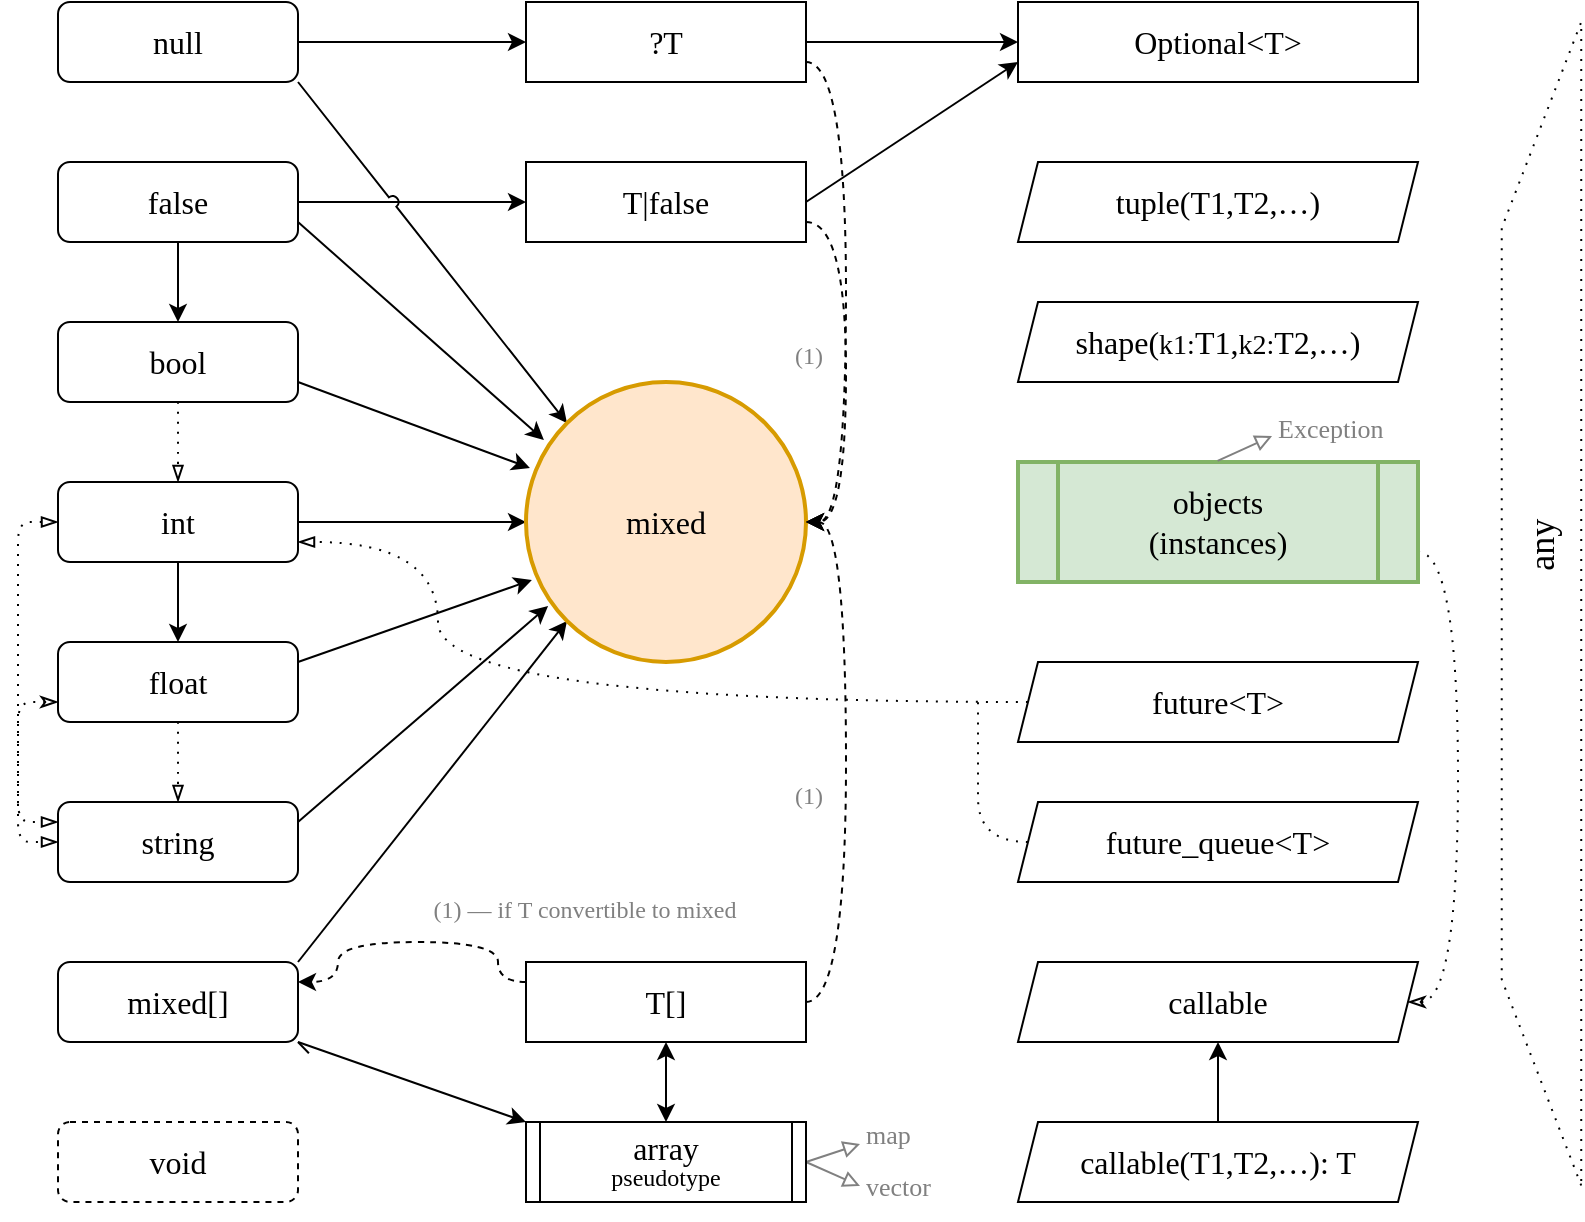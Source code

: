 <mxfile version="13.7.3" type="device"><diagram id="5Eze099NnH6Lw7oFAB2E" name="Page-1"><mxGraphModel dx="1113" dy="733" grid="1" gridSize="10" guides="1" tooltips="1" connect="1" arrows="1" fold="1" page="1" pageScale="1" pageWidth="827" pageHeight="1169" math="0" shadow="0"><root><mxCell id="0"/><mxCell id="1" parent="0"/><mxCell id="SZuOHJ9TGRIRLxZ6hjZn-26" style="edgeStyle=orthogonalEdgeStyle;rounded=0;orthogonalLoop=1;jettySize=auto;html=1;exitX=0.5;exitY=1;exitDx=0;exitDy=0;entryX=0.5;entryY=0;entryDx=0;entryDy=0;fontFamily=Verdana;fontSize=18;" edge="1" parent="1" source="SZuOHJ9TGRIRLxZ6hjZn-2" target="SZuOHJ9TGRIRLxZ6hjZn-3"><mxGeometry relative="1" as="geometry"/></mxCell><mxCell id="SZuOHJ9TGRIRLxZ6hjZn-30" style="edgeStyle=orthogonalEdgeStyle;orthogonalLoop=1;jettySize=auto;html=1;exitX=0;exitY=0.5;exitDx=0;exitDy=0;entryX=0;entryY=0.5;entryDx=0;entryDy=0;fontFamily=Verdana;fontSize=18;jumpStyle=arc;dashed=1;dashPattern=1 4;endArrow=blockThin;endFill=0;startArrow=blockThin;startFill=0;" edge="1" parent="1" source="SZuOHJ9TGRIRLxZ6hjZn-2" target="SZuOHJ9TGRIRLxZ6hjZn-5"><mxGeometry relative="1" as="geometry"><Array as="points"><mxPoint x="160" y="270"/><mxPoint x="160" y="430"/></Array></mxGeometry></mxCell><mxCell id="SZuOHJ9TGRIRLxZ6hjZn-38" style="edgeStyle=none;rounded=0;jumpStyle=arc;orthogonalLoop=1;jettySize=auto;html=1;exitX=1;exitY=0.5;exitDx=0;exitDy=0;entryX=0;entryY=0.5;entryDx=0;entryDy=0;endArrow=classic;endFill=1;fontFamily=Verdana;fontSize=18;" edge="1" parent="1" source="SZuOHJ9TGRIRLxZ6hjZn-2" target="SZuOHJ9TGRIRLxZ6hjZn-9"><mxGeometry relative="1" as="geometry"/></mxCell><mxCell id="SZuOHJ9TGRIRLxZ6hjZn-2" value="int" style="rounded=1;whiteSpace=wrap;html=1;fontSize=16;fontFamily=Verdana;" vertex="1" parent="1"><mxGeometry x="180" y="250" width="120" height="40" as="geometry"/></mxCell><mxCell id="SZuOHJ9TGRIRLxZ6hjZn-32" style="edgeStyle=orthogonalEdgeStyle;jumpStyle=arc;orthogonalLoop=1;jettySize=auto;html=1;exitX=0;exitY=0.75;exitDx=0;exitDy=0;entryX=0;entryY=0.25;entryDx=0;entryDy=0;dashed=1;dashPattern=1 4;endArrow=blockThin;endFill=0;fontFamily=Verdana;fontSize=18;startArrow=classicThin;startFill=0;" edge="1" parent="1" source="SZuOHJ9TGRIRLxZ6hjZn-3" target="SZuOHJ9TGRIRLxZ6hjZn-5"><mxGeometry relative="1" as="geometry"/></mxCell><mxCell id="SZuOHJ9TGRIRLxZ6hjZn-33" style="edgeStyle=orthogonalEdgeStyle;curved=1;jumpStyle=arc;orthogonalLoop=1;jettySize=auto;html=1;exitX=0.5;exitY=1;exitDx=0;exitDy=0;entryX=0.5;entryY=0;entryDx=0;entryDy=0;dashed=1;dashPattern=1 4;endArrow=blockThin;endFill=0;fontFamily=Verdana;fontSize=18;" edge="1" parent="1" source="SZuOHJ9TGRIRLxZ6hjZn-3" target="SZuOHJ9TGRIRLxZ6hjZn-5"><mxGeometry relative="1" as="geometry"/></mxCell><mxCell id="SZuOHJ9TGRIRLxZ6hjZn-39" style="edgeStyle=none;rounded=0;jumpStyle=arc;orthogonalLoop=1;jettySize=auto;html=1;exitX=1;exitY=0.25;exitDx=0;exitDy=0;entryX=0.021;entryY=0.707;entryDx=0;entryDy=0;entryPerimeter=0;endArrow=classic;endFill=1;fontFamily=Verdana;fontSize=18;" edge="1" parent="1" source="SZuOHJ9TGRIRLxZ6hjZn-3" target="SZuOHJ9TGRIRLxZ6hjZn-9"><mxGeometry relative="1" as="geometry"/></mxCell><mxCell id="SZuOHJ9TGRIRLxZ6hjZn-3" value="float" style="rounded=1;whiteSpace=wrap;html=1;fontSize=16;fontFamily=Verdana;" vertex="1" parent="1"><mxGeometry x="180" y="330" width="120" height="40" as="geometry"/></mxCell><mxCell id="SZuOHJ9TGRIRLxZ6hjZn-27" style="edgeStyle=orthogonalEdgeStyle;orthogonalLoop=1;jettySize=auto;html=1;exitX=0.5;exitY=1;exitDx=0;exitDy=0;entryX=0.5;entryY=0;entryDx=0;entryDy=0;fontFamily=Verdana;fontSize=18;curved=1;dashed=1;dashPattern=1 4;endArrow=blockThin;endFill=0;" edge="1" parent="1" source="SZuOHJ9TGRIRLxZ6hjZn-4" target="SZuOHJ9TGRIRLxZ6hjZn-2"><mxGeometry relative="1" as="geometry"/></mxCell><mxCell id="SZuOHJ9TGRIRLxZ6hjZn-37" style="edgeStyle=none;rounded=0;jumpStyle=arc;orthogonalLoop=1;jettySize=auto;html=1;exitX=1;exitY=0.75;exitDx=0;exitDy=0;endArrow=classic;endFill=1;fontFamily=Verdana;fontSize=18;entryX=0.014;entryY=0.307;entryDx=0;entryDy=0;entryPerimeter=0;" edge="1" parent="1" source="SZuOHJ9TGRIRLxZ6hjZn-4" target="SZuOHJ9TGRIRLxZ6hjZn-9"><mxGeometry relative="1" as="geometry"/></mxCell><mxCell id="SZuOHJ9TGRIRLxZ6hjZn-4" value="bool" style="rounded=1;whiteSpace=wrap;html=1;fontSize=16;fontFamily=Verdana;" vertex="1" parent="1"><mxGeometry x="180" y="170" width="120" height="40" as="geometry"/></mxCell><mxCell id="SZuOHJ9TGRIRLxZ6hjZn-40" style="edgeStyle=none;rounded=0;jumpStyle=arc;orthogonalLoop=1;jettySize=auto;html=1;exitX=1;exitY=0.25;exitDx=0;exitDy=0;endArrow=classic;endFill=1;fontFamily=Verdana;fontSize=18;entryX=0.079;entryY=0.8;entryDx=0;entryDy=0;entryPerimeter=0;" edge="1" parent="1" source="SZuOHJ9TGRIRLxZ6hjZn-5" target="SZuOHJ9TGRIRLxZ6hjZn-9"><mxGeometry relative="1" as="geometry"/></mxCell><mxCell id="SZuOHJ9TGRIRLxZ6hjZn-5" value="string" style="rounded=1;whiteSpace=wrap;html=1;fontSize=16;fontFamily=Verdana;" vertex="1" parent="1"><mxGeometry x="180" y="410" width="120" height="40" as="geometry"/></mxCell><mxCell id="SZuOHJ9TGRIRLxZ6hjZn-41" style="edgeStyle=none;rounded=0;jumpStyle=arc;orthogonalLoop=1;jettySize=auto;html=1;exitX=1;exitY=0;exitDx=0;exitDy=0;entryX=0;entryY=1;entryDx=0;entryDy=0;endArrow=classic;endFill=1;fontFamily=Verdana;fontSize=18;" edge="1" parent="1" source="SZuOHJ9TGRIRLxZ6hjZn-6" target="SZuOHJ9TGRIRLxZ6hjZn-9"><mxGeometry relative="1" as="geometry"/></mxCell><mxCell id="SZuOHJ9TGRIRLxZ6hjZn-6" value="mixed[]" style="rounded=1;whiteSpace=wrap;html=1;fontSize=16;fontFamily=Verdana;" vertex="1" parent="1"><mxGeometry x="180" y="490" width="120" height="40" as="geometry"/></mxCell><mxCell id="SZuOHJ9TGRIRLxZ6hjZn-24" style="edgeStyle=orthogonalEdgeStyle;rounded=0;orthogonalLoop=1;jettySize=auto;html=1;exitX=1;exitY=0.5;exitDx=0;exitDy=0;entryX=0;entryY=0.5;entryDx=0;entryDy=0;fontFamily=Verdana;fontSize=18;" edge="1" parent="1" source="SZuOHJ9TGRIRLxZ6hjZn-7" target="SZuOHJ9TGRIRLxZ6hjZn-11"><mxGeometry relative="1" as="geometry"/></mxCell><mxCell id="SZuOHJ9TGRIRLxZ6hjZn-25" style="edgeStyle=orthogonalEdgeStyle;rounded=0;orthogonalLoop=1;jettySize=auto;html=1;exitX=0.5;exitY=1;exitDx=0;exitDy=0;entryX=0.5;entryY=0;entryDx=0;entryDy=0;fontFamily=Verdana;fontSize=18;" edge="1" parent="1" source="SZuOHJ9TGRIRLxZ6hjZn-7" target="SZuOHJ9TGRIRLxZ6hjZn-4"><mxGeometry relative="1" as="geometry"/></mxCell><mxCell id="SZuOHJ9TGRIRLxZ6hjZn-36" style="edgeStyle=none;rounded=0;jumpStyle=arc;orthogonalLoop=1;jettySize=auto;html=1;exitX=1;exitY=0.75;exitDx=0;exitDy=0;entryX=0.064;entryY=0.207;entryDx=0;entryDy=0;entryPerimeter=0;endArrow=classic;endFill=1;fontFamily=Verdana;fontSize=18;" edge="1" parent="1" source="SZuOHJ9TGRIRLxZ6hjZn-7" target="SZuOHJ9TGRIRLxZ6hjZn-9"><mxGeometry relative="1" as="geometry"/></mxCell><mxCell id="SZuOHJ9TGRIRLxZ6hjZn-7" value="false" style="rounded=1;whiteSpace=wrap;html=1;fontSize=16;fontFamily=Verdana;" vertex="1" parent="1"><mxGeometry x="180" y="90" width="120" height="40" as="geometry"/></mxCell><mxCell id="SZuOHJ9TGRIRLxZ6hjZn-23" style="edgeStyle=orthogonalEdgeStyle;rounded=0;orthogonalLoop=1;jettySize=auto;html=1;exitX=1;exitY=0.5;exitDx=0;exitDy=0;entryX=0;entryY=0.5;entryDx=0;entryDy=0;fontFamily=Verdana;fontSize=18;" edge="1" parent="1" source="SZuOHJ9TGRIRLxZ6hjZn-8" target="SZuOHJ9TGRIRLxZ6hjZn-10"><mxGeometry relative="1" as="geometry"/></mxCell><mxCell id="SZuOHJ9TGRIRLxZ6hjZn-35" style="jumpStyle=arc;orthogonalLoop=1;jettySize=auto;html=1;exitX=1;exitY=1;exitDx=0;exitDy=0;entryX=0;entryY=0;entryDx=0;entryDy=0;endArrow=classic;endFill=1;fontFamily=Verdana;fontSize=18;rounded=0;" edge="1" parent="1" source="SZuOHJ9TGRIRLxZ6hjZn-8" target="SZuOHJ9TGRIRLxZ6hjZn-9"><mxGeometry relative="1" as="geometry"/></mxCell><mxCell id="SZuOHJ9TGRIRLxZ6hjZn-8" value="null" style="rounded=1;whiteSpace=wrap;html=1;fontSize=16;fontFamily=Verdana;" vertex="1" parent="1"><mxGeometry x="180" y="10" width="120" height="40" as="geometry"/></mxCell><mxCell id="SZuOHJ9TGRIRLxZ6hjZn-9" value="mixed" style="ellipse;whiteSpace=wrap;html=1;aspect=fixed;fontFamily=Verdana;fontSize=16;strokeWidth=2;fillColor=#ffe6cc;strokeColor=#d79b00;" vertex="1" parent="1"><mxGeometry x="414" y="200" width="140" height="140" as="geometry"/></mxCell><mxCell id="SZuOHJ9TGRIRLxZ6hjZn-45" style="edgeStyle=none;rounded=1;jumpStyle=arc;orthogonalLoop=1;jettySize=auto;html=1;exitX=1;exitY=0.5;exitDx=0;exitDy=0;entryX=0;entryY=0.5;entryDx=0;entryDy=0;endArrow=classic;endFill=1;fontFamily=Verdana;fontSize=18;" edge="1" parent="1" source="SZuOHJ9TGRIRLxZ6hjZn-10" target="SZuOHJ9TGRIRLxZ6hjZn-43"><mxGeometry relative="1" as="geometry"/></mxCell><mxCell id="SZuOHJ9TGRIRLxZ6hjZn-48" style="edgeStyle=orthogonalEdgeStyle;curved=1;rounded=1;jumpStyle=arc;orthogonalLoop=1;jettySize=auto;html=1;exitX=1;exitY=0.75;exitDx=0;exitDy=0;entryX=1;entryY=0.5;entryDx=0;entryDy=0;endArrow=classic;endFill=1;fontFamily=Verdana;fontSize=18;dashed=1;" edge="1" parent="1" source="SZuOHJ9TGRIRLxZ6hjZn-10" target="SZuOHJ9TGRIRLxZ6hjZn-9"><mxGeometry relative="1" as="geometry"/></mxCell><mxCell id="SZuOHJ9TGRIRLxZ6hjZn-10" value="?T" style="rounded=0;whiteSpace=wrap;html=1;fontFamily=Verdana;fontSize=16;" vertex="1" parent="1"><mxGeometry x="414" y="10" width="140" height="40" as="geometry"/></mxCell><mxCell id="SZuOHJ9TGRIRLxZ6hjZn-46" style="edgeStyle=none;rounded=0;jumpStyle=arc;orthogonalLoop=1;jettySize=auto;html=1;exitX=1;exitY=0.5;exitDx=0;exitDy=0;entryX=0;entryY=0.75;entryDx=0;entryDy=0;endArrow=classic;endFill=1;fontFamily=Verdana;fontSize=18;" edge="1" parent="1" source="SZuOHJ9TGRIRLxZ6hjZn-11" target="SZuOHJ9TGRIRLxZ6hjZn-43"><mxGeometry relative="1" as="geometry"/></mxCell><mxCell id="SZuOHJ9TGRIRLxZ6hjZn-47" style="edgeStyle=orthogonalEdgeStyle;rounded=1;jumpStyle=arc;orthogonalLoop=1;jettySize=auto;html=1;exitX=1;exitY=0.75;exitDx=0;exitDy=0;entryX=1;entryY=0.5;entryDx=0;entryDy=0;endArrow=classic;endFill=1;fontFamily=Verdana;fontSize=18;curved=1;dashed=1;" edge="1" parent="1" source="SZuOHJ9TGRIRLxZ6hjZn-11" target="SZuOHJ9TGRIRLxZ6hjZn-9"><mxGeometry relative="1" as="geometry"/></mxCell><mxCell id="SZuOHJ9TGRIRLxZ6hjZn-11" value="T|false" style="rounded=0;whiteSpace=wrap;html=1;fontFamily=Verdana;fontSize=16;" vertex="1" parent="1"><mxGeometry x="414" y="90" width="140" height="40" as="geometry"/></mxCell><mxCell id="SZuOHJ9TGRIRLxZ6hjZn-49" style="edgeStyle=orthogonalEdgeStyle;curved=1;rounded=1;jumpStyle=arc;orthogonalLoop=1;jettySize=auto;html=1;exitX=1;exitY=0.5;exitDx=0;exitDy=0;entryX=1;entryY=0.5;entryDx=0;entryDy=0;endArrow=classic;endFill=1;fontFamily=Verdana;fontSize=18;dashed=1;" edge="1" parent="1" source="SZuOHJ9TGRIRLxZ6hjZn-12" target="SZuOHJ9TGRIRLxZ6hjZn-9"><mxGeometry relative="1" as="geometry"/></mxCell><mxCell id="SZuOHJ9TGRIRLxZ6hjZn-55" style="edgeStyle=orthogonalEdgeStyle;curved=1;rounded=1;jumpStyle=arc;orthogonalLoop=1;jettySize=auto;html=1;exitX=0;exitY=0.75;exitDx=0;exitDy=0;entryX=1;entryY=0.75;entryDx=0;entryDy=0;dashed=1;startArrow=none;startFill=0;endArrow=classic;endFill=1;fontFamily=Verdana;fontSize=14;fontColor=#808080;" edge="1" parent="1"><mxGeometry relative="1" as="geometry"><mxPoint x="414" y="500" as="sourcePoint"/><mxPoint x="300" y="500" as="targetPoint"/><Array as="points"><mxPoint x="400" y="500"/><mxPoint x="400" y="480"/><mxPoint x="320" y="480"/><mxPoint x="320" y="500"/></Array></mxGeometry></mxCell><mxCell id="SZuOHJ9TGRIRLxZ6hjZn-12" value="T[]" style="rounded=0;whiteSpace=wrap;html=1;fontFamily=Verdana;fontSize=16;" vertex="1" parent="1"><mxGeometry x="414" y="490" width="140" height="40" as="geometry"/></mxCell><mxCell id="SZuOHJ9TGRIRLxZ6hjZn-14" value="&lt;font style=&quot;font-size: 16px&quot;&gt;tuple(&lt;font style=&quot;font-size: 16px&quot;&gt;T1,T2,…&lt;/font&gt;)&lt;/font&gt;" style="shape=parallelogram;perimeter=parallelogramPerimeter;whiteSpace=wrap;html=1;fixedSize=1;fontFamily=Verdana;fontSize=16;size=10;" vertex="1" parent="1"><mxGeometry x="660" y="90" width="200" height="40" as="geometry"/></mxCell><mxCell id="SZuOHJ9TGRIRLxZ6hjZn-15" value="&lt;font&gt;shape(&lt;font style=&quot;font-size: 14px&quot;&gt;k1&lt;/font&gt;&lt;font style=&quot;font-size: 14px&quot;&gt;:&lt;/font&gt;&lt;font style=&quot;font-size: 16px&quot;&gt;T1,&lt;/font&gt;&lt;font style=&quot;font-size: 14px&quot;&gt;k2:&lt;/font&gt;&lt;font style=&quot;font-size: 16px&quot;&gt;T2,…&lt;/font&gt;)&lt;/font&gt;" style="shape=parallelogram;perimeter=parallelogramPerimeter;whiteSpace=wrap;html=1;fixedSize=1;fontFamily=Verdana;fontSize=16;size=10;" vertex="1" parent="1"><mxGeometry x="660" y="160" width="200" height="40" as="geometry"/></mxCell><mxCell id="SZuOHJ9TGRIRLxZ6hjZn-50" style="edgeStyle=orthogonalEdgeStyle;curved=1;rounded=1;jumpStyle=arc;orthogonalLoop=1;jettySize=auto;html=1;exitX=0;exitY=0.5;exitDx=0;exitDy=0;entryX=1;entryY=0.75;entryDx=0;entryDy=0;dashed=1;endArrow=blockThin;endFill=0;fontFamily=Verdana;fontSize=18;dashPattern=1 4;" edge="1" parent="1" source="SZuOHJ9TGRIRLxZ6hjZn-17" target="SZuOHJ9TGRIRLxZ6hjZn-2"><mxGeometry relative="1" as="geometry"><Array as="points"><mxPoint x="370" y="360"/><mxPoint x="370" y="280"/></Array></mxGeometry></mxCell><mxCell id="SZuOHJ9TGRIRLxZ6hjZn-17" value="future&amp;lt;T&amp;gt;" style="shape=parallelogram;perimeter=parallelogramPerimeter;whiteSpace=wrap;html=1;fixedSize=1;fontFamily=Verdana;fontSize=16;size=10;" vertex="1" parent="1"><mxGeometry x="660" y="340" width="200" height="40" as="geometry"/></mxCell><mxCell id="SZuOHJ9TGRIRLxZ6hjZn-63" style="edgeStyle=orthogonalEdgeStyle;jumpStyle=arc;orthogonalLoop=1;jettySize=auto;html=1;exitX=0;exitY=0.5;exitDx=0;exitDy=0;startArrow=none;startFill=0;endArrow=none;endFill=0;fontFamily=Verdana;fontSize=14;fontColor=#808080;dashed=1;dashPattern=1 4;curved=1;" edge="1" parent="1" source="SZuOHJ9TGRIRLxZ6hjZn-18"><mxGeometry relative="1" as="geometry"><mxPoint x="640" y="360" as="targetPoint"/></mxGeometry></mxCell><mxCell id="SZuOHJ9TGRIRLxZ6hjZn-18" value="future_queue&amp;lt;T&amp;gt;" style="shape=parallelogram;perimeter=parallelogramPerimeter;whiteSpace=wrap;html=1;fixedSize=1;fontFamily=Verdana;fontSize=16;size=10;" vertex="1" parent="1"><mxGeometry x="660" y="410" width="200" height="40" as="geometry"/></mxCell><mxCell id="SZuOHJ9TGRIRLxZ6hjZn-64" style="edgeStyle=orthogonalEdgeStyle;curved=1;jumpStyle=arc;orthogonalLoop=1;jettySize=auto;html=1;exitX=1;exitY=0.75;exitDx=0;exitDy=0;entryX=1;entryY=0.5;entryDx=0;entryDy=0;dashed=1;dashPattern=1 4;startArrow=none;startFill=0;endArrow=classicThin;endFill=0;fontFamily=Verdana;fontSize=14;fontColor=#808080;" edge="1" parent="1" source="SZuOHJ9TGRIRLxZ6hjZn-19" target="SZuOHJ9TGRIRLxZ6hjZn-60"><mxGeometry relative="1" as="geometry"><Array as="points"><mxPoint x="880" y="285"/><mxPoint x="880" y="510"/></Array></mxGeometry></mxCell><mxCell id="SZuOHJ9TGRIRLxZ6hjZn-19" value="objects&lt;br&gt;(instances)" style="shape=process;whiteSpace=wrap;html=1;backgroundOutline=1;fontFamily=Verdana;fontSize=16;strokeWidth=2;fillColor=#d5e8d4;strokeColor=#82b366;" vertex="1" parent="1"><mxGeometry x="660" y="240" width="200" height="60" as="geometry"/></mxCell><mxCell id="SZuOHJ9TGRIRLxZ6hjZn-20" value="void" style="rounded=1;whiteSpace=wrap;html=1;fontSize=16;fontFamily=Verdana;dashed=1;" vertex="1" parent="1"><mxGeometry x="180" y="570" width="120" height="40" as="geometry"/></mxCell><mxCell id="SZuOHJ9TGRIRLxZ6hjZn-22" value="&amp;nbsp; &amp;nbsp; &amp;nbsp; &amp;nbsp; &amp;nbsp; &amp;nbsp; &amp;nbsp;any" style="shape=trapezoid;perimeter=trapezoidPerimeter;whiteSpace=wrap;html=1;fixedSize=1;fontFamily=Verdana;fontSize=18;rotation=-90;size=103;dashed=1;dashPattern=1 4;" vertex="1" parent="1"><mxGeometry x="630.87" y="291" width="581.75" height="39.75" as="geometry"/></mxCell><mxCell id="SZuOHJ9TGRIRLxZ6hjZn-43" value="Optional&amp;lt;T&amp;gt;" style="rounded=0;whiteSpace=wrap;html=1;fontFamily=Verdana;fontSize=16;" vertex="1" parent="1"><mxGeometry x="660" y="10" width="200" height="40" as="geometry"/></mxCell><mxCell id="SZuOHJ9TGRIRLxZ6hjZn-52" value="&lt;font style=&quot;font-size: 12px&quot; color=&quot;#808080&quot;&gt;(1)&lt;/font&gt;" style="text;html=1;align=center;verticalAlign=middle;resizable=0;points=[];autosize=1;fontSize=18;fontFamily=Verdana;" vertex="1" parent="1"><mxGeometry x="540" y="390" width="30" height="30" as="geometry"/></mxCell><mxCell id="SZuOHJ9TGRIRLxZ6hjZn-53" value="&lt;font style=&quot;font-size: 12px&quot; color=&quot;#808080&quot;&gt;(1)&lt;/font&gt;" style="text;html=1;align=center;verticalAlign=middle;resizable=0;points=[];autosize=1;fontSize=18;fontFamily=Verdana;" vertex="1" parent="1"><mxGeometry x="540" y="170" width="30" height="30" as="geometry"/></mxCell><mxCell id="SZuOHJ9TGRIRLxZ6hjZn-54" value="&lt;font style=&quot;font-size: 12px&quot;&gt;(1) — if T convertible to mixed&lt;/font&gt;" style="text;html=1;align=center;verticalAlign=middle;resizable=0;points=[];autosize=1;fontSize=14;fontFamily=Verdana;fontColor=#808080;" vertex="1" parent="1"><mxGeometry x="343" y="454" width="200" height="20" as="geometry"/></mxCell><mxCell id="SZuOHJ9TGRIRLxZ6hjZn-58" style="edgeStyle=orthogonalEdgeStyle;curved=1;rounded=1;jumpStyle=arc;orthogonalLoop=1;jettySize=auto;html=1;exitX=0.5;exitY=0;exitDx=0;exitDy=0;entryX=0.5;entryY=1;entryDx=0;entryDy=0;startArrow=classic;startFill=1;endArrow=classic;endFill=1;fontFamily=Verdana;fontSize=14;fontColor=#808080;" edge="1" parent="1" source="SZuOHJ9TGRIRLxZ6hjZn-57" target="SZuOHJ9TGRIRLxZ6hjZn-12"><mxGeometry relative="1" as="geometry"/></mxCell><mxCell id="SZuOHJ9TGRIRLxZ6hjZn-59" style="rounded=0;jumpStyle=arc;orthogonalLoop=1;jettySize=auto;html=1;exitX=0;exitY=0;exitDx=0;exitDy=0;entryX=1;entryY=1;entryDx=0;entryDy=0;startArrow=classic;startFill=1;endArrow=openAsync;endFill=0;fontFamily=Verdana;fontSize=14;fontColor=#808080;" edge="1" parent="1" source="SZuOHJ9TGRIRLxZ6hjZn-57" target="SZuOHJ9TGRIRLxZ6hjZn-6"><mxGeometry relative="1" as="geometry"/></mxCell><mxCell id="SZuOHJ9TGRIRLxZ6hjZn-67" style="jumpStyle=arc;orthogonalLoop=1;jettySize=auto;html=1;exitX=1;exitY=0.5;exitDx=0;exitDy=0;entryX=0;entryY=0.753;entryDx=0;entryDy=0;entryPerimeter=0;startArrow=none;startFill=0;endArrow=block;endFill=0;fontFamily=Verdana;fontSize=14;fontColor=#808080;rounded=0;strokeColor=#808080;" edge="1" parent="1" source="SZuOHJ9TGRIRLxZ6hjZn-57"><mxGeometry relative="1" as="geometry"><mxPoint x="553" y="590" as="sourcePoint"/><mxPoint x="581" y="581.06" as="targetPoint"/></mxGeometry></mxCell><mxCell id="SZuOHJ9TGRIRLxZ6hjZn-68" style="edgeStyle=none;rounded=0;jumpStyle=arc;orthogonalLoop=1;jettySize=auto;html=1;exitX=1;exitY=0.5;exitDx=0;exitDy=0;entryX=0;entryY=0.5;entryDx=0;entryDy=0;entryPerimeter=0;startArrow=none;startFill=0;endArrow=block;endFill=0;strokeColor=#808080;fontFamily=Verdana;fontSize=14;fontColor=#808080;" edge="1" parent="1" source="SZuOHJ9TGRIRLxZ6hjZn-57"><mxGeometry relative="1" as="geometry"><mxPoint x="553" y="590" as="sourcePoint"/><mxPoint x="581" y="602" as="targetPoint"/></mxGeometry></mxCell><mxCell id="SZuOHJ9TGRIRLxZ6hjZn-57" value="&lt;p style=&quot;line-height: 80%&quot;&gt;array&lt;br&gt;&lt;font style=&quot;font-size: 12px ; line-height: 50%&quot;&gt;pseudotype&lt;/font&gt;&lt;/p&gt;" style="shape=process;whiteSpace=wrap;html=1;backgroundOutline=1;fontFamily=Verdana;fontSize=16;strokeWidth=1;size=0.05;" vertex="1" parent="1"><mxGeometry x="414" y="570" width="140" height="40" as="geometry"/></mxCell><mxCell id="SZuOHJ9TGRIRLxZ6hjZn-60" value="callable" style="shape=parallelogram;perimeter=parallelogramPerimeter;whiteSpace=wrap;html=1;fixedSize=1;fontFamily=Verdana;fontSize=16;size=10;" vertex="1" parent="1"><mxGeometry x="660" y="490" width="200" height="40" as="geometry"/></mxCell><mxCell id="SZuOHJ9TGRIRLxZ6hjZn-62" style="edgeStyle=none;rounded=0;jumpStyle=arc;orthogonalLoop=1;jettySize=auto;html=1;exitX=0.5;exitY=0;exitDx=0;exitDy=0;entryX=0.5;entryY=1;entryDx=0;entryDy=0;startArrow=none;startFill=0;endArrow=classic;endFill=1;fontFamily=Verdana;fontSize=14;fontColor=#808080;" edge="1" parent="1" source="SZuOHJ9TGRIRLxZ6hjZn-61" target="SZuOHJ9TGRIRLxZ6hjZn-60"><mxGeometry relative="1" as="geometry"/></mxCell><mxCell id="SZuOHJ9TGRIRLxZ6hjZn-61" value="callable(T1,T2,…): T" style="shape=parallelogram;perimeter=parallelogramPerimeter;whiteSpace=wrap;html=1;fixedSize=1;fontFamily=Verdana;fontSize=16;size=10;" vertex="1" parent="1"><mxGeometry x="660" y="570" width="200" height="40" as="geometry"/></mxCell><mxCell id="SZuOHJ9TGRIRLxZ6hjZn-65" value="map" style="text;html=1;align=left;verticalAlign=middle;resizable=0;points=[];autosize=1;fontSize=13;fontFamily=Verdana;fontColor=#808080;" vertex="1" parent="1"><mxGeometry x="582" y="566" width="40" height="20" as="geometry"/></mxCell><mxCell id="SZuOHJ9TGRIRLxZ6hjZn-66" value="vector" style="text;html=1;align=left;verticalAlign=middle;resizable=0;points=[];autosize=1;fontSize=13;fontFamily=Verdana;fontColor=#808080;" vertex="1" parent="1"><mxGeometry x="582" y="592" width="60" height="20" as="geometry"/></mxCell><mxCell id="SZuOHJ9TGRIRLxZ6hjZn-69" style="jumpStyle=arc;orthogonalLoop=1;jettySize=auto;html=1;exitX=0.499;exitY=-0.009;exitDx=0;exitDy=0;entryX=0;entryY=0.753;entryDx=0;entryDy=0;entryPerimeter=0;startArrow=none;startFill=0;endArrow=block;endFill=0;fontFamily=Verdana;fontSize=14;fontColor=#808080;rounded=0;strokeColor=#808080;exitPerimeter=0;" edge="1" parent="1" source="SZuOHJ9TGRIRLxZ6hjZn-19"><mxGeometry relative="1" as="geometry"><mxPoint x="760" y="236" as="sourcePoint"/><mxPoint x="787" y="227.06" as="targetPoint"/></mxGeometry></mxCell><mxCell id="SZuOHJ9TGRIRLxZ6hjZn-70" value="Exception" style="text;html=1;align=left;verticalAlign=middle;resizable=0;points=[];autosize=1;fontSize=13;fontFamily=Verdana;fontColor=#808080;" vertex="1" parent="1"><mxGeometry x="788" y="213" width="80" height="20" as="geometry"/></mxCell></root></mxGraphModel></diagram></mxfile>
